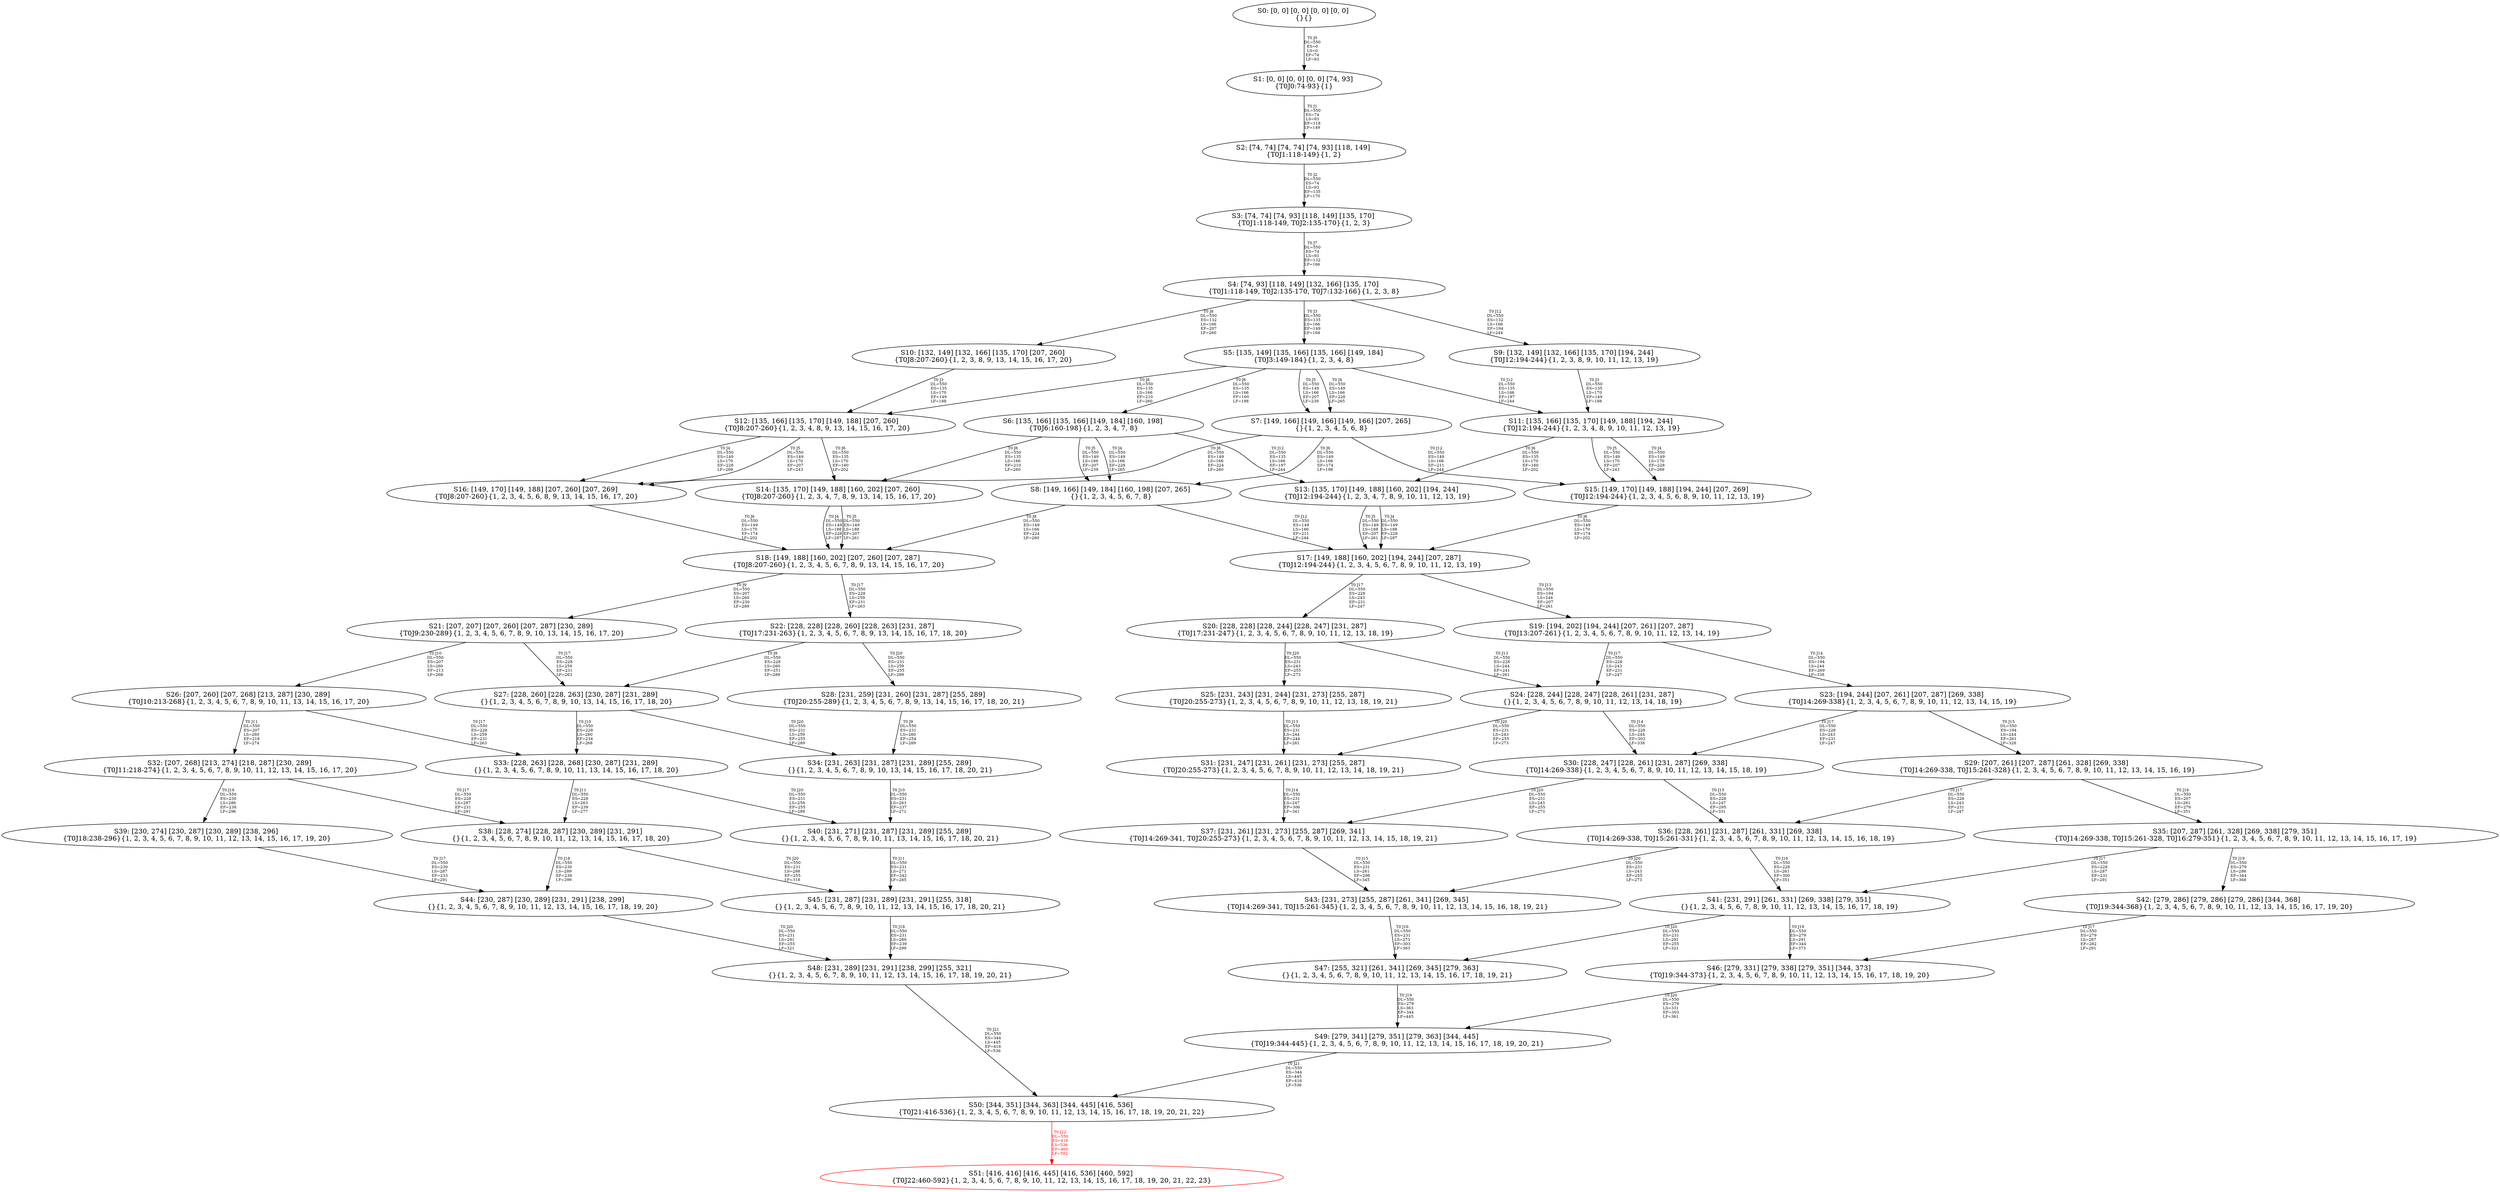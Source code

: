 digraph {
	S0[label="S0: [0, 0] [0, 0] [0, 0] [0, 0] \n{}{}"];
	S1[label="S1: [0, 0] [0, 0] [0, 0] [74, 93] \n{T0J0:74-93}{1}"];
	S2[label="S2: [74, 74] [74, 74] [74, 93] [118, 149] \n{T0J1:118-149}{1, 2}"];
	S3[label="S3: [74, 74] [74, 93] [118, 149] [135, 170] \n{T0J1:118-149, T0J2:135-170}{1, 2, 3}"];
	S4[label="S4: [74, 93] [118, 149] [132, 166] [135, 170] \n{T0J1:118-149, T0J2:135-170, T0J7:132-166}{1, 2, 3, 8}"];
	S5[label="S5: [135, 149] [135, 166] [135, 166] [149, 184] \n{T0J3:149-184}{1, 2, 3, 4, 8}"];
	S6[label="S6: [135, 166] [135, 166] [149, 184] [160, 198] \n{T0J6:160-198}{1, 2, 3, 4, 7, 8}"];
	S7[label="S7: [149, 166] [149, 166] [149, 166] [207, 265] \n{}{1, 2, 3, 4, 5, 6, 8}"];
	S8[label="S8: [149, 166] [149, 184] [160, 198] [207, 265] \n{}{1, 2, 3, 4, 5, 6, 7, 8}"];
	S9[label="S9: [132, 149] [132, 166] [135, 170] [194, 244] \n{T0J12:194-244}{1, 2, 3, 8, 9, 10, 11, 12, 13, 19}"];
	S10[label="S10: [132, 149] [132, 166] [135, 170] [207, 260] \n{T0J8:207-260}{1, 2, 3, 8, 9, 13, 14, 15, 16, 17, 20}"];
	S11[label="S11: [135, 166] [135, 170] [149, 188] [194, 244] \n{T0J12:194-244}{1, 2, 3, 4, 8, 9, 10, 11, 12, 13, 19}"];
	S12[label="S12: [135, 166] [135, 170] [149, 188] [207, 260] \n{T0J8:207-260}{1, 2, 3, 4, 8, 9, 13, 14, 15, 16, 17, 20}"];
	S13[label="S13: [135, 170] [149, 188] [160, 202] [194, 244] \n{T0J12:194-244}{1, 2, 3, 4, 7, 8, 9, 10, 11, 12, 13, 19}"];
	S14[label="S14: [135, 170] [149, 188] [160, 202] [207, 260] \n{T0J8:207-260}{1, 2, 3, 4, 7, 8, 9, 13, 14, 15, 16, 17, 20}"];
	S15[label="S15: [149, 170] [149, 188] [194, 244] [207, 269] \n{T0J12:194-244}{1, 2, 3, 4, 5, 6, 8, 9, 10, 11, 12, 13, 19}"];
	S16[label="S16: [149, 170] [149, 188] [207, 260] [207, 269] \n{T0J8:207-260}{1, 2, 3, 4, 5, 6, 8, 9, 13, 14, 15, 16, 17, 20}"];
	S17[label="S17: [149, 188] [160, 202] [194, 244] [207, 287] \n{T0J12:194-244}{1, 2, 3, 4, 5, 6, 7, 8, 9, 10, 11, 12, 13, 19}"];
	S18[label="S18: [149, 188] [160, 202] [207, 260] [207, 287] \n{T0J8:207-260}{1, 2, 3, 4, 5, 6, 7, 8, 9, 13, 14, 15, 16, 17, 20}"];
	S19[label="S19: [194, 202] [194, 244] [207, 261] [207, 287] \n{T0J13:207-261}{1, 2, 3, 4, 5, 6, 7, 8, 9, 10, 11, 12, 13, 14, 19}"];
	S20[label="S20: [228, 228] [228, 244] [228, 247] [231, 287] \n{T0J17:231-247}{1, 2, 3, 4, 5, 6, 7, 8, 9, 10, 11, 12, 13, 18, 19}"];
	S21[label="S21: [207, 207] [207, 260] [207, 287] [230, 289] \n{T0J9:230-289}{1, 2, 3, 4, 5, 6, 7, 8, 9, 10, 13, 14, 15, 16, 17, 20}"];
	S22[label="S22: [228, 228] [228, 260] [228, 263] [231, 287] \n{T0J17:231-263}{1, 2, 3, 4, 5, 6, 7, 8, 9, 13, 14, 15, 16, 17, 18, 20}"];
	S23[label="S23: [194, 244] [207, 261] [207, 287] [269, 338] \n{T0J14:269-338}{1, 2, 3, 4, 5, 6, 7, 8, 9, 10, 11, 12, 13, 14, 15, 19}"];
	S24[label="S24: [228, 244] [228, 247] [228, 261] [231, 287] \n{}{1, 2, 3, 4, 5, 6, 7, 8, 9, 10, 11, 12, 13, 14, 18, 19}"];
	S25[label="S25: [231, 243] [231, 244] [231, 273] [255, 287] \n{T0J20:255-273}{1, 2, 3, 4, 5, 6, 7, 8, 9, 10, 11, 12, 13, 18, 19, 21}"];
	S26[label="S26: [207, 260] [207, 268] [213, 287] [230, 289] \n{T0J10:213-268}{1, 2, 3, 4, 5, 6, 7, 8, 9, 10, 11, 13, 14, 15, 16, 17, 20}"];
	S27[label="S27: [228, 260] [228, 263] [230, 287] [231, 289] \n{}{1, 2, 3, 4, 5, 6, 7, 8, 9, 10, 13, 14, 15, 16, 17, 18, 20}"];
	S28[label="S28: [231, 259] [231, 260] [231, 287] [255, 289] \n{T0J20:255-289}{1, 2, 3, 4, 5, 6, 7, 8, 9, 13, 14, 15, 16, 17, 18, 20, 21}"];
	S29[label="S29: [207, 261] [207, 287] [261, 328] [269, 338] \n{T0J14:269-338, T0J15:261-328}{1, 2, 3, 4, 5, 6, 7, 8, 9, 10, 11, 12, 13, 14, 15, 16, 19}"];
	S30[label="S30: [228, 247] [228, 261] [231, 287] [269, 338] \n{T0J14:269-338}{1, 2, 3, 4, 5, 6, 7, 8, 9, 10, 11, 12, 13, 14, 15, 18, 19}"];
	S31[label="S31: [231, 247] [231, 261] [231, 273] [255, 287] \n{T0J20:255-273}{1, 2, 3, 4, 5, 6, 7, 8, 9, 10, 11, 12, 13, 14, 18, 19, 21}"];
	S32[label="S32: [207, 268] [213, 274] [218, 287] [230, 289] \n{T0J11:218-274}{1, 2, 3, 4, 5, 6, 7, 8, 9, 10, 11, 12, 13, 14, 15, 16, 17, 20}"];
	S33[label="S33: [228, 263] [228, 268] [230, 287] [231, 289] \n{}{1, 2, 3, 4, 5, 6, 7, 8, 9, 10, 11, 13, 14, 15, 16, 17, 18, 20}"];
	S34[label="S34: [231, 263] [231, 287] [231, 289] [255, 289] \n{}{1, 2, 3, 4, 5, 6, 7, 8, 9, 10, 13, 14, 15, 16, 17, 18, 20, 21}"];
	S35[label="S35: [207, 287] [261, 328] [269, 338] [279, 351] \n{T0J14:269-338, T0J15:261-328, T0J16:279-351}{1, 2, 3, 4, 5, 6, 7, 8, 9, 10, 11, 12, 13, 14, 15, 16, 17, 19}"];
	S36[label="S36: [228, 261] [231, 287] [261, 331] [269, 338] \n{T0J14:269-338, T0J15:261-331}{1, 2, 3, 4, 5, 6, 7, 8, 9, 10, 11, 12, 13, 14, 15, 16, 18, 19}"];
	S37[label="S37: [231, 261] [231, 273] [255, 287] [269, 341] \n{T0J14:269-341, T0J20:255-273}{1, 2, 3, 4, 5, 6, 7, 8, 9, 10, 11, 12, 13, 14, 15, 18, 19, 21}"];
	S38[label="S38: [228, 274] [228, 287] [230, 289] [231, 291] \n{}{1, 2, 3, 4, 5, 6, 7, 8, 9, 10, 11, 12, 13, 14, 15, 16, 17, 18, 20}"];
	S39[label="S39: [230, 274] [230, 287] [230, 289] [238, 296] \n{T0J18:238-296}{1, 2, 3, 4, 5, 6, 7, 8, 9, 10, 11, 12, 13, 14, 15, 16, 17, 19, 20}"];
	S40[label="S40: [231, 271] [231, 287] [231, 289] [255, 289] \n{}{1, 2, 3, 4, 5, 6, 7, 8, 9, 10, 11, 13, 14, 15, 16, 17, 18, 20, 21}"];
	S41[label="S41: [231, 291] [261, 331] [269, 338] [279, 351] \n{}{1, 2, 3, 4, 5, 6, 7, 8, 9, 10, 11, 12, 13, 14, 15, 16, 17, 18, 19}"];
	S42[label="S42: [279, 286] [279, 286] [279, 286] [344, 368] \n{T0J19:344-368}{1, 2, 3, 4, 5, 6, 7, 8, 9, 10, 11, 12, 13, 14, 15, 16, 17, 19, 20}"];
	S43[label="S43: [231, 273] [255, 287] [261, 341] [269, 345] \n{T0J14:269-341, T0J15:261-345}{1, 2, 3, 4, 5, 6, 7, 8, 9, 10, 11, 12, 13, 14, 15, 16, 18, 19, 21}"];
	S44[label="S44: [230, 287] [230, 289] [231, 291] [238, 299] \n{}{1, 2, 3, 4, 5, 6, 7, 8, 9, 10, 11, 12, 13, 14, 15, 16, 17, 18, 19, 20}"];
	S45[label="S45: [231, 287] [231, 289] [231, 291] [255, 318] \n{}{1, 2, 3, 4, 5, 6, 7, 8, 9, 10, 11, 12, 13, 14, 15, 16, 17, 18, 20, 21}"];
	S46[label="S46: [279, 331] [279, 338] [279, 351] [344, 373] \n{T0J19:344-373}{1, 2, 3, 4, 5, 6, 7, 8, 9, 10, 11, 12, 13, 14, 15, 16, 17, 18, 19, 20}"];
	S47[label="S47: [255, 321] [261, 341] [269, 345] [279, 363] \n{}{1, 2, 3, 4, 5, 6, 7, 8, 9, 10, 11, 12, 13, 14, 15, 16, 17, 18, 19, 21}"];
	S48[label="S48: [231, 289] [231, 291] [238, 299] [255, 321] \n{}{1, 2, 3, 4, 5, 6, 7, 8, 9, 10, 11, 12, 13, 14, 15, 16, 17, 18, 19, 20, 21}"];
	S49[label="S49: [279, 341] [279, 351] [279, 363] [344, 445] \n{T0J19:344-445}{1, 2, 3, 4, 5, 6, 7, 8, 9, 10, 11, 12, 13, 14, 15, 16, 17, 18, 19, 20, 21}"];
	S50[label="S50: [344, 351] [344, 363] [344, 445] [416, 536] \n{T0J21:416-536}{1, 2, 3, 4, 5, 6, 7, 8, 9, 10, 11, 12, 13, 14, 15, 16, 17, 18, 19, 20, 21, 22}"];
	S51[label="S51: [416, 416] [416, 445] [416, 536] [460, 592] \n{T0J22:460-592}{1, 2, 3, 4, 5, 6, 7, 8, 9, 10, 11, 12, 13, 14, 15, 16, 17, 18, 19, 20, 21, 22, 23}"];
	S0 -> S1[label="T0 J0\nDL=550\nES=0\nLS=0\nEF=74\nLF=93",fontsize=8];
	S1 -> S2[label="T0 J1\nDL=550\nES=74\nLS=93\nEF=118\nLF=149",fontsize=8];
	S2 -> S3[label="T0 J2\nDL=550\nES=74\nLS=93\nEF=135\nLF=170",fontsize=8];
	S3 -> S4[label="T0 J7\nDL=550\nES=74\nLS=93\nEF=132\nLF=166",fontsize=8];
	S4 -> S5[label="T0 J3\nDL=550\nES=135\nLS=166\nEF=149\nLF=184",fontsize=8];
	S4 -> S10[label="T0 J8\nDL=550\nES=132\nLS=166\nEF=207\nLF=260",fontsize=8];
	S4 -> S9[label="T0 J12\nDL=550\nES=132\nLS=166\nEF=194\nLF=244",fontsize=8];
	S5 -> S7[label="T0 J4\nDL=550\nES=149\nLS=166\nEF=228\nLF=265",fontsize=8];
	S5 -> S7[label="T0 J5\nDL=550\nES=149\nLS=166\nEF=207\nLF=239",fontsize=8];
	S5 -> S6[label="T0 J6\nDL=550\nES=135\nLS=166\nEF=160\nLF=198",fontsize=8];
	S5 -> S12[label="T0 J8\nDL=550\nES=135\nLS=166\nEF=210\nLF=260",fontsize=8];
	S5 -> S11[label="T0 J12\nDL=550\nES=135\nLS=166\nEF=197\nLF=244",fontsize=8];
	S6 -> S8[label="T0 J4\nDL=550\nES=149\nLS=166\nEF=228\nLF=265",fontsize=8];
	S6 -> S8[label="T0 J5\nDL=550\nES=149\nLS=166\nEF=207\nLF=239",fontsize=8];
	S6 -> S14[label="T0 J8\nDL=550\nES=135\nLS=166\nEF=210\nLF=260",fontsize=8];
	S6 -> S13[label="T0 J12\nDL=550\nES=135\nLS=166\nEF=197\nLF=244",fontsize=8];
	S7 -> S8[label="T0 J6\nDL=550\nES=149\nLS=166\nEF=174\nLF=198",fontsize=8];
	S7 -> S16[label="T0 J8\nDL=550\nES=149\nLS=166\nEF=224\nLF=260",fontsize=8];
	S7 -> S15[label="T0 J12\nDL=550\nES=149\nLS=166\nEF=211\nLF=244",fontsize=8];
	S8 -> S18[label="T0 J8\nDL=550\nES=149\nLS=166\nEF=224\nLF=260",fontsize=8];
	S8 -> S17[label="T0 J12\nDL=550\nES=149\nLS=166\nEF=211\nLF=244",fontsize=8];
	S9 -> S11[label="T0 J3\nDL=550\nES=135\nLS=170\nEF=149\nLF=188",fontsize=8];
	S10 -> S12[label="T0 J3\nDL=550\nES=135\nLS=170\nEF=149\nLF=188",fontsize=8];
	S11 -> S15[label="T0 J4\nDL=550\nES=149\nLS=170\nEF=228\nLF=269",fontsize=8];
	S11 -> S15[label="T0 J5\nDL=550\nES=149\nLS=170\nEF=207\nLF=243",fontsize=8];
	S11 -> S13[label="T0 J6\nDL=550\nES=135\nLS=170\nEF=160\nLF=202",fontsize=8];
	S12 -> S16[label="T0 J4\nDL=550\nES=149\nLS=170\nEF=228\nLF=269",fontsize=8];
	S12 -> S16[label="T0 J5\nDL=550\nES=149\nLS=170\nEF=207\nLF=243",fontsize=8];
	S12 -> S14[label="T0 J6\nDL=550\nES=135\nLS=170\nEF=160\nLF=202",fontsize=8];
	S13 -> S17[label="T0 J4\nDL=550\nES=149\nLS=188\nEF=228\nLF=287",fontsize=8];
	S13 -> S17[label="T0 J5\nDL=550\nES=149\nLS=188\nEF=207\nLF=261",fontsize=8];
	S14 -> S18[label="T0 J4\nDL=550\nES=149\nLS=188\nEF=228\nLF=287",fontsize=8];
	S14 -> S18[label="T0 J5\nDL=550\nES=149\nLS=188\nEF=207\nLF=261",fontsize=8];
	S15 -> S17[label="T0 J6\nDL=550\nES=149\nLS=170\nEF=174\nLF=202",fontsize=8];
	S16 -> S18[label="T0 J6\nDL=550\nES=149\nLS=170\nEF=174\nLF=202",fontsize=8];
	S17 -> S19[label="T0 J13\nDL=550\nES=194\nLS=244\nEF=207\nLF=261",fontsize=8];
	S17 -> S20[label="T0 J17\nDL=550\nES=228\nLS=243\nEF=231\nLF=247",fontsize=8];
	S18 -> S21[label="T0 J9\nDL=550\nES=207\nLS=260\nEF=230\nLF=289",fontsize=8];
	S18 -> S22[label="T0 J17\nDL=550\nES=228\nLS=259\nEF=231\nLF=263",fontsize=8];
	S19 -> S23[label="T0 J14\nDL=550\nES=194\nLS=244\nEF=269\nLF=338",fontsize=8];
	S19 -> S24[label="T0 J17\nDL=550\nES=228\nLS=243\nEF=231\nLF=247",fontsize=8];
	S20 -> S24[label="T0 J13\nDL=550\nES=228\nLS=244\nEF=241\nLF=261",fontsize=8];
	S20 -> S25[label="T0 J20\nDL=550\nES=231\nLS=243\nEF=255\nLF=273",fontsize=8];
	S21 -> S26[label="T0 J10\nDL=550\nES=207\nLS=260\nEF=213\nLF=268",fontsize=8];
	S21 -> S27[label="T0 J17\nDL=550\nES=228\nLS=259\nEF=231\nLF=263",fontsize=8];
	S22 -> S27[label="T0 J9\nDL=550\nES=228\nLS=260\nEF=251\nLF=289",fontsize=8];
	S22 -> S28[label="T0 J20\nDL=550\nES=231\nLS=259\nEF=255\nLF=289",fontsize=8];
	S23 -> S29[label="T0 J15\nDL=550\nES=194\nLS=244\nEF=261\nLF=328",fontsize=8];
	S23 -> S30[label="T0 J17\nDL=550\nES=228\nLS=243\nEF=231\nLF=247",fontsize=8];
	S24 -> S30[label="T0 J14\nDL=550\nES=228\nLS=244\nEF=303\nLF=338",fontsize=8];
	S24 -> S31[label="T0 J20\nDL=550\nES=231\nLS=243\nEF=255\nLF=273",fontsize=8];
	S25 -> S31[label="T0 J13\nDL=550\nES=231\nLS=244\nEF=244\nLF=261",fontsize=8];
	S26 -> S32[label="T0 J11\nDL=550\nES=207\nLS=260\nEF=218\nLF=274",fontsize=8];
	S26 -> S33[label="T0 J17\nDL=550\nES=228\nLS=259\nEF=231\nLF=263",fontsize=8];
	S27 -> S33[label="T0 J10\nDL=550\nES=228\nLS=260\nEF=234\nLF=268",fontsize=8];
	S27 -> S34[label="T0 J20\nDL=550\nES=231\nLS=259\nEF=255\nLF=289",fontsize=8];
	S28 -> S34[label="T0 J9\nDL=550\nES=231\nLS=260\nEF=254\nLF=289",fontsize=8];
	S29 -> S35[label="T0 J16\nDL=550\nES=207\nLS=261\nEF=279\nLF=351",fontsize=8];
	S29 -> S36[label="T0 J17\nDL=550\nES=228\nLS=243\nEF=231\nLF=247",fontsize=8];
	S30 -> S36[label="T0 J15\nDL=550\nES=228\nLS=247\nEF=295\nLF=331",fontsize=8];
	S30 -> S37[label="T0 J20\nDL=550\nES=231\nLS=243\nEF=255\nLF=273",fontsize=8];
	S31 -> S37[label="T0 J14\nDL=550\nES=231\nLS=247\nEF=306\nLF=341",fontsize=8];
	S32 -> S38[label="T0 J17\nDL=550\nES=228\nLS=287\nEF=231\nLF=291",fontsize=8];
	S32 -> S39[label="T0 J18\nDL=550\nES=230\nLS=286\nEF=238\nLF=296",fontsize=8];
	S33 -> S38[label="T0 J11\nDL=550\nES=228\nLS=263\nEF=239\nLF=277",fontsize=8];
	S33 -> S40[label="T0 J20\nDL=550\nES=231\nLS=259\nEF=255\nLF=289",fontsize=8];
	S34 -> S40[label="T0 J10\nDL=550\nES=231\nLS=263\nEF=237\nLF=271",fontsize=8];
	S35 -> S41[label="T0 J17\nDL=550\nES=228\nLS=287\nEF=231\nLF=291",fontsize=8];
	S35 -> S42[label="T0 J19\nDL=550\nES=279\nLS=286\nEF=344\nLF=368",fontsize=8];
	S36 -> S41[label="T0 J16\nDL=550\nES=228\nLS=261\nEF=300\nLF=351",fontsize=8];
	S36 -> S43[label="T0 J20\nDL=550\nES=231\nLS=243\nEF=255\nLF=273",fontsize=8];
	S37 -> S43[label="T0 J15\nDL=550\nES=231\nLS=261\nEF=298\nLF=345",fontsize=8];
	S38 -> S44[label="T0 J18\nDL=550\nES=230\nLS=289\nEF=238\nLF=299",fontsize=8];
	S38 -> S45[label="T0 J20\nDL=550\nES=231\nLS=288\nEF=255\nLF=318",fontsize=8];
	S39 -> S44[label="T0 J17\nDL=550\nES=230\nLS=287\nEF=233\nLF=291",fontsize=8];
	S40 -> S45[label="T0 J11\nDL=550\nES=231\nLS=271\nEF=242\nLF=285",fontsize=8];
	S41 -> S46[label="T0 J19\nDL=550\nES=279\nLS=291\nEF=344\nLF=373",fontsize=8];
	S41 -> S47[label="T0 J20\nDL=550\nES=231\nLS=291\nEF=255\nLF=321",fontsize=8];
	S42 -> S46[label="T0 J17\nDL=550\nES=279\nLS=287\nEF=282\nLF=291",fontsize=8];
	S43 -> S47[label="T0 J16\nDL=550\nES=231\nLS=273\nEF=303\nLF=363",fontsize=8];
	S44 -> S48[label="T0 J20\nDL=550\nES=231\nLS=291\nEF=255\nLF=321",fontsize=8];
	S45 -> S48[label="T0 J18\nDL=550\nES=231\nLS=289\nEF=239\nLF=299",fontsize=8];
	S46 -> S49[label="T0 J20\nDL=550\nES=279\nLS=331\nEF=303\nLF=361",fontsize=8];
	S47 -> S49[label="T0 J19\nDL=550\nES=279\nLS=363\nEF=344\nLF=445",fontsize=8];
	S48 -> S50[label="T0 J21\nDL=550\nES=344\nLS=445\nEF=416\nLF=536",fontsize=8];
	S49 -> S50[label="T0 J21\nDL=550\nES=344\nLS=445\nEF=416\nLF=536",fontsize=8];
	S50 -> S51[label="T0 J22\nDL=550\nES=416\nLS=536\nEF=460\nLF=592",color=Red,fontcolor=Red,fontsize=8];
S51[color=Red];
}

